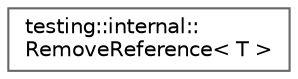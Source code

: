 digraph "Gráfico de jerarquía de clases"
{
 // LATEX_PDF_SIZE
  bgcolor="transparent";
  edge [fontname=Helvetica,fontsize=10,labelfontname=Helvetica,labelfontsize=10];
  node [fontname=Helvetica,fontsize=10,shape=box,height=0.2,width=0.4];
  rankdir="LR";
  Node0 [id="Node000000",label="testing::internal::\lRemoveReference\< T \>",height=0.2,width=0.4,color="grey40", fillcolor="white", style="filled",URL="$structtesting_1_1internal_1_1_remove_reference.html",tooltip=" "];
}
